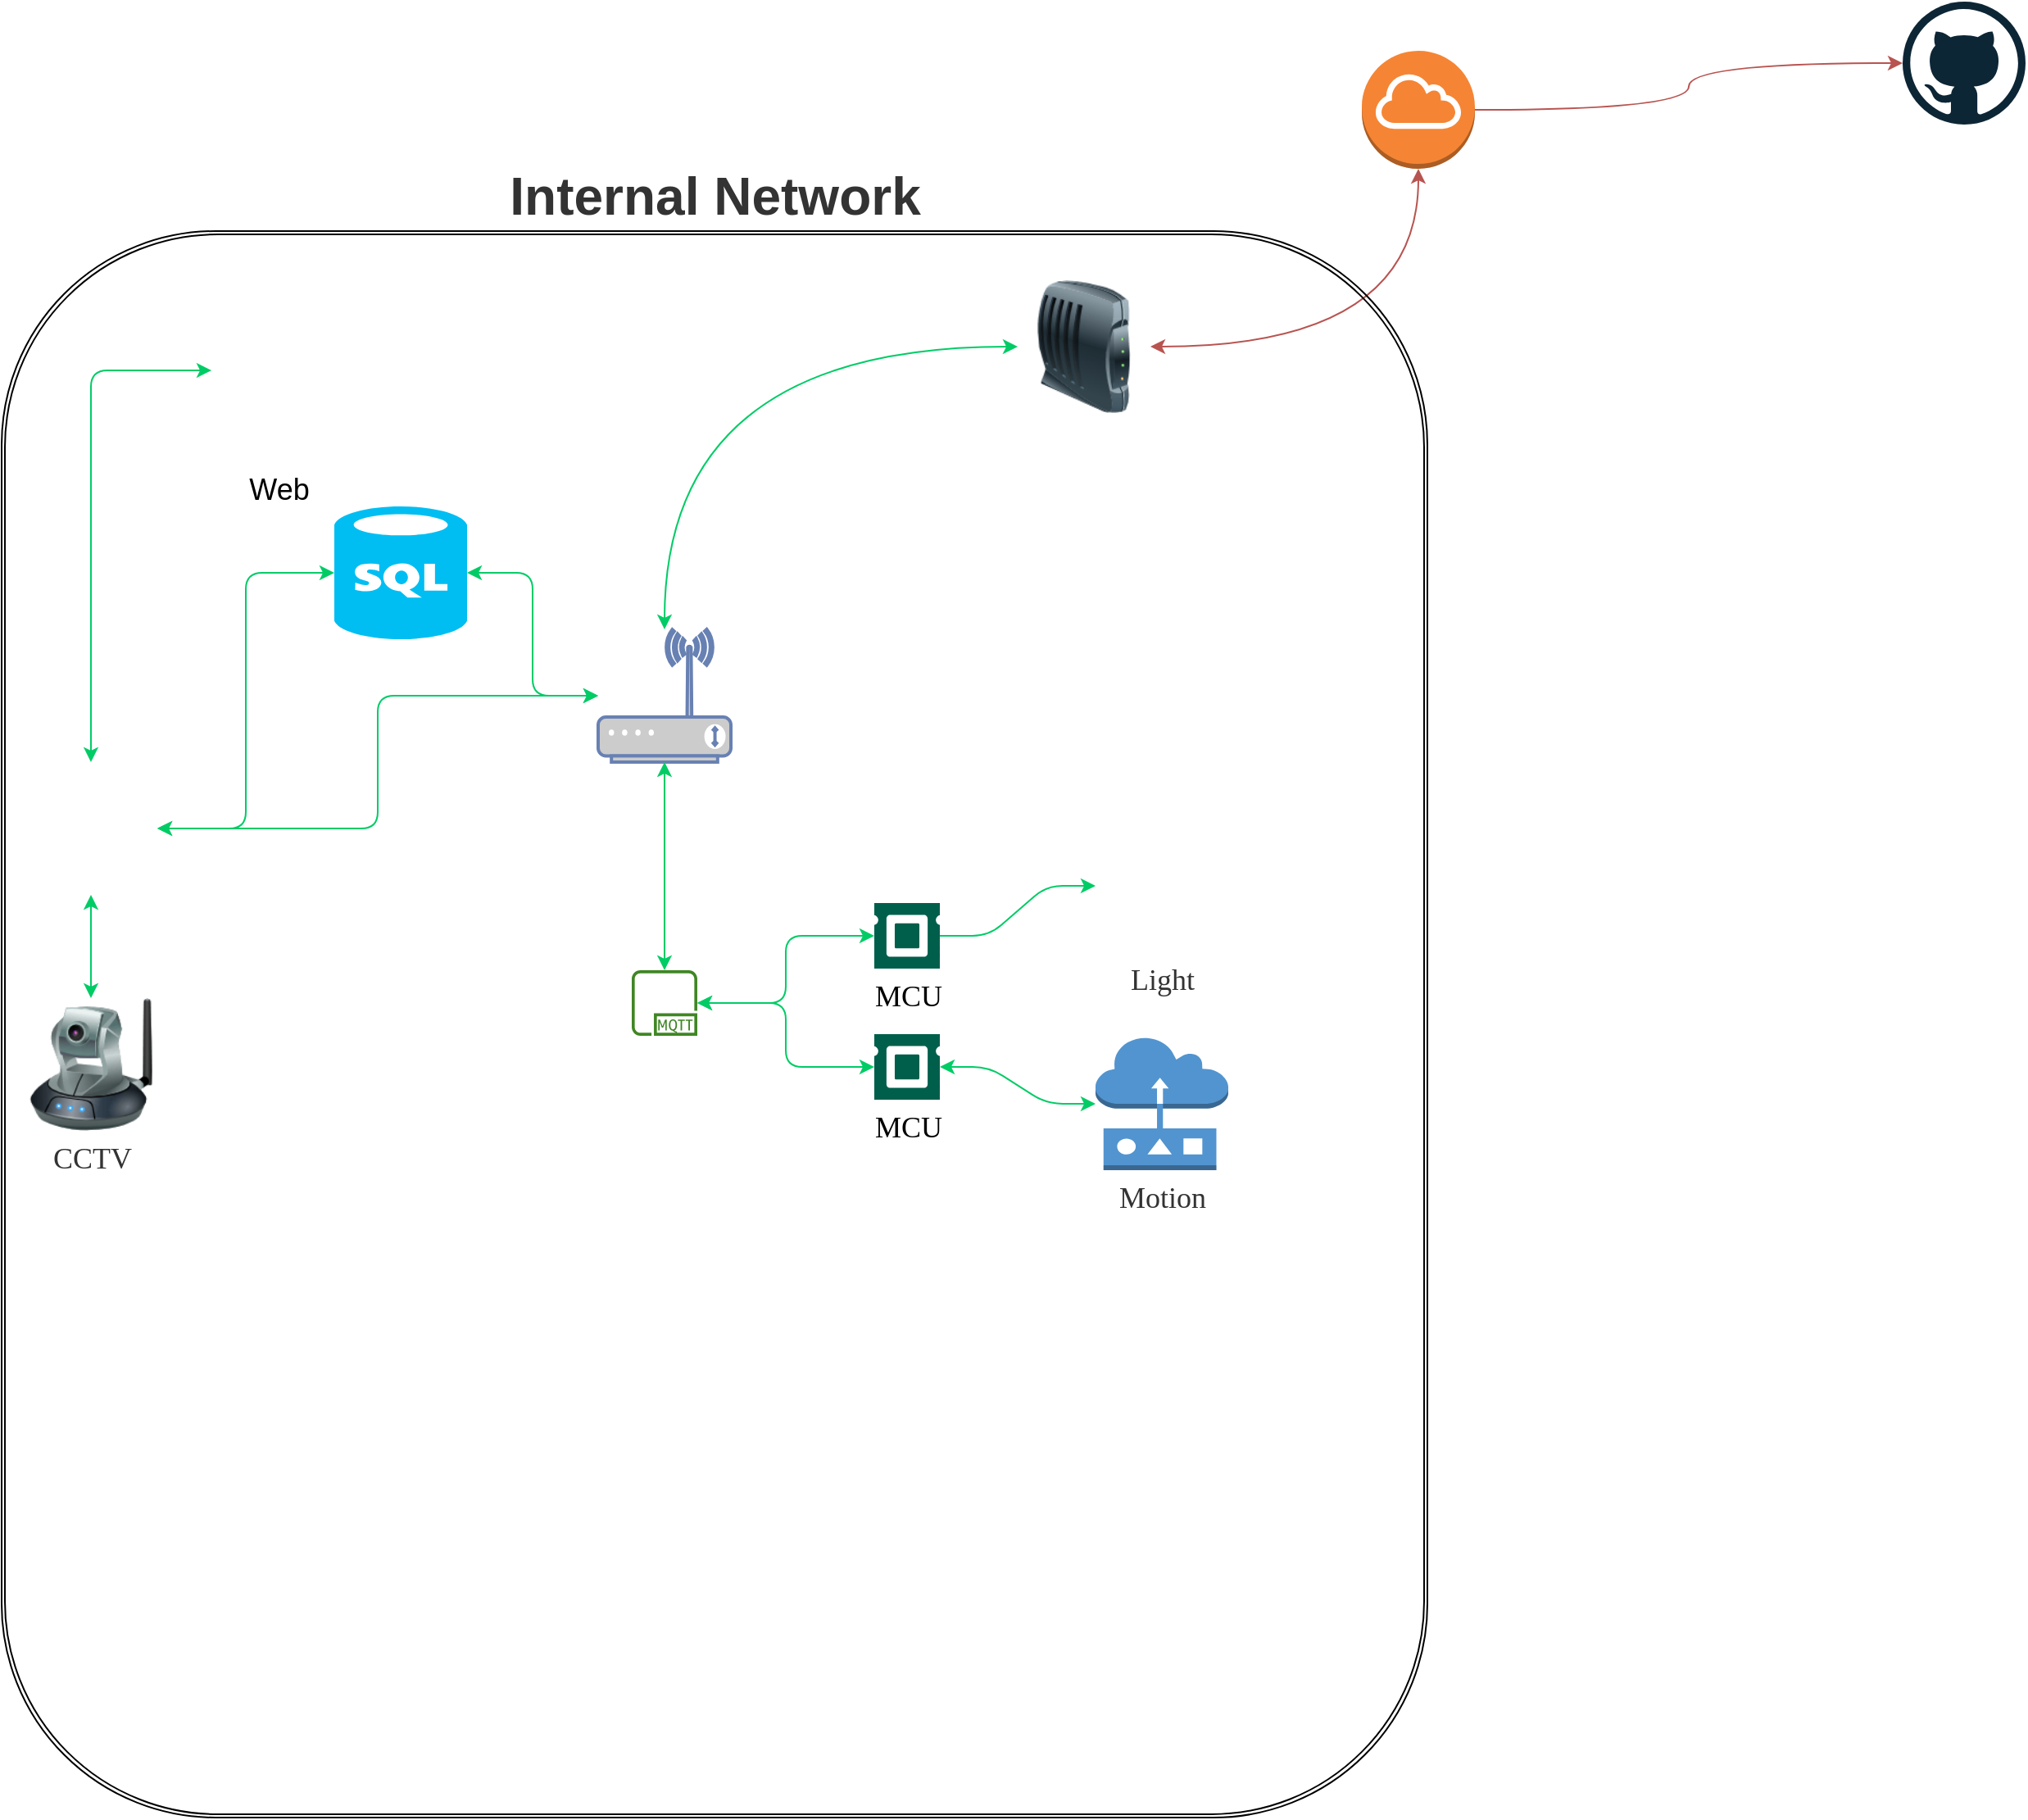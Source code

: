 <mxfile version="18.0.4" type="github">
  <diagram id="pVQxytGTDayc2jEEc_CP" name="페이지-1">
    <mxGraphModel dx="1624" dy="894" grid="0" gridSize="10" guides="1" tooltips="1" connect="1" arrows="1" fold="1" page="1" pageScale="1" pageWidth="1654" pageHeight="1169" background="none" math="0" shadow="0">
      <root>
        <mxCell id="0" />
        <object label="Internal Network" MCU="Sensor" id="1">
          <mxCell parent="0" />
        </object>
        <mxCell id="ETgPpj9uZT_xdQ4dbNcN-1" value="Web" style="shape=image;html=1;verticalAlign=top;verticalLabelPosition=bottom;labelBackgroundColor=none;imageAspect=0;aspect=fixed;image=https://cdn2.iconfinder.com/data/icons/boxicons-logos/24/bxl-flask-128.png;shadow=0;glass=0;labelBorderColor=none;fontSize=18;fillColor=none;gradientColor=#00FFFF;gradientDirection=radial;rounded=1;flipH=0;flipV=0;" vertex="1" parent="1">
          <mxGeometry x="188" y="230" width="81" height="81" as="geometry" />
        </mxCell>
        <mxCell id="DquklN-0w3ACO9VQhsgp-12" style="edgeStyle=elbowEdgeStyle;rounded=1;orthogonalLoop=1;jettySize=auto;html=1;startArrow=classic;startFill=1;strokeColor=#00CC66;" parent="1" source="DquklN-0w3ACO9VQhsgp-1" target="DquklN-0w3ACO9VQhsgp-11" edge="1">
          <mxGeometry relative="1" as="geometry" />
        </mxCell>
        <mxCell id="DquklN-0w3ACO9VQhsgp-1" value="" style="fontColor=#0066CC;verticalAlign=top;verticalLabelPosition=bottom;labelPosition=center;align=center;html=1;outlineConnect=0;fillColor=#CCCCCC;strokeColor=#6881B3;gradientColor=none;gradientDirection=north;strokeWidth=2;shape=mxgraph.networks.wireless_modem;rounded=1;" parent="1" vertex="1">
          <mxGeometry x="424" y="413" width="81" height="81" as="geometry" />
        </mxCell>
        <mxCell id="DquklN-0w3ACO9VQhsgp-11" value="" style="shape=image;html=1;verticalAlign=top;verticalLabelPosition=bottom;labelBackgroundColor=#ffffff;imageAspect=0;aspect=fixed;image=https://cdn1.iconfinder.com/data/icons/fruit-136/64/Fruit_iconfree_Filled_Outline_raspberry-healthy-organic-food-fruit_icon-128.png;rounded=1;" parent="1" vertex="1">
          <mxGeometry x="74" y="494" width="81" height="81" as="geometry" />
        </mxCell>
        <mxCell id="DquklN-0w3ACO9VQhsgp-18" value="" style="edgeStyle=elbowEdgeStyle;rounded=1;orthogonalLoop=1;jettySize=auto;html=1;fontSize=18;startArrow=classic;startFill=1;strokeColor=#00CC66;elbow=vertical;" parent="1" source="ETgPpj9uZT_xdQ4dbNcN-1" target="DquklN-0w3ACO9VQhsgp-11" edge="1">
          <mxGeometry relative="1" as="geometry">
            <mxPoint x="475.571" y="933" as="sourcePoint" />
            <Array as="points">
              <mxPoint x="178" y="255" />
            </Array>
          </mxGeometry>
        </mxCell>
        <mxCell id="ETgPpj9uZT_xdQ4dbNcN-68" style="edgeStyle=elbowEdgeStyle;rounded=1;orthogonalLoop=1;jettySize=auto;html=1;fontFamily=Verdana;fontSize=18;fontColor=#333333;startArrow=classic;startFill=1;endArrow=classic;endFill=1;strokeColor=#00CC66;" edge="1" parent="1" source="ETgPpj9uZT_xdQ4dbNcN-2" target="DquklN-0w3ACO9VQhsgp-11">
          <mxGeometry relative="1" as="geometry" />
        </mxCell>
        <mxCell id="ETgPpj9uZT_xdQ4dbNcN-69" style="edgeStyle=elbowEdgeStyle;rounded=1;orthogonalLoop=1;jettySize=auto;html=1;fontFamily=Verdana;fontSize=18;fontColor=#333333;startArrow=classic;startFill=1;endArrow=classic;endFill=1;strokeColor=#00CC66;" edge="1" parent="1" source="ETgPpj9uZT_xdQ4dbNcN-2" target="DquklN-0w3ACO9VQhsgp-1">
          <mxGeometry relative="1" as="geometry" />
        </mxCell>
        <mxCell id="ETgPpj9uZT_xdQ4dbNcN-2" value="" style="verticalLabelPosition=bottom;html=1;verticalAlign=top;align=center;strokeColor=none;fillColor=#00BEF2;shape=mxgraph.azure.sql_database;shadow=0;glass=0;labelBackgroundColor=none;labelBorderColor=default;fontSize=18;rounded=1;" vertex="1" parent="1">
          <mxGeometry x="263" y="338" width="81" height="81" as="geometry" />
        </mxCell>
        <mxCell id="ETgPpj9uZT_xdQ4dbNcN-35" style="edgeStyle=elbowEdgeStyle;rounded=1;orthogonalLoop=1;jettySize=auto;html=1;fontFamily=Verdana;fontSize=32;fontColor=#333333;startArrow=classic;startFill=1;endArrow=classic;endFill=1;strokeColor=#00CC66;" edge="1" parent="1" source="ETgPpj9uZT_xdQ4dbNcN-13" target="ETgPpj9uZT_xdQ4dbNcN-34">
          <mxGeometry relative="1" as="geometry" />
        </mxCell>
        <mxCell id="ETgPpj9uZT_xdQ4dbNcN-13" value="MCU" style="pointerEvents=1;shadow=0;dashed=0;html=1;strokeColor=none;fillColor=#005F4B;labelPosition=center;verticalLabelPosition=bottom;verticalAlign=top;align=center;outlineConnect=0;shape=mxgraph.veeam2.cpu;glass=0;labelBackgroundColor=none;labelBorderColor=none;fontSize=18;fontFamily=Verdana;rounded=1;flipH=0;" vertex="1" parent="1">
          <mxGeometry x="592.5" y="580" width="40" height="40" as="geometry" />
        </mxCell>
        <mxCell id="ETgPpj9uZT_xdQ4dbNcN-36" value="" style="edgeStyle=elbowEdgeStyle;rounded=1;orthogonalLoop=1;jettySize=auto;html=1;fontFamily=Verdana;fontSize=32;fontColor=#333333;startArrow=classic;startFill=1;endArrow=classic;endFill=1;strokeColor=#00CC66;" edge="1" parent="1" source="ETgPpj9uZT_xdQ4dbNcN-22" target="ETgPpj9uZT_xdQ4dbNcN-34">
          <mxGeometry relative="1" as="geometry" />
        </mxCell>
        <mxCell id="ETgPpj9uZT_xdQ4dbNcN-22" value="MCU" style="pointerEvents=1;shadow=0;dashed=0;html=1;strokeColor=none;fillColor=#005F4B;labelPosition=center;verticalLabelPosition=bottom;verticalAlign=top;align=center;outlineConnect=0;shape=mxgraph.veeam2.cpu;glass=0;labelBackgroundColor=none;labelBorderColor=none;fontSize=18;fontFamily=Verdana;rounded=1;flipH=0;" vertex="1" parent="1">
          <mxGeometry x="592.5" y="660" width="40" height="40" as="geometry" />
        </mxCell>
        <mxCell id="ETgPpj9uZT_xdQ4dbNcN-25" value="" style="edgeStyle=entityRelationEdgeStyle;rounded=1;orthogonalLoop=1;jettySize=auto;html=1;fontFamily=Verdana;fontSize=32;fontColor=#333333;startArrow=classic;startFill=1;strokeColor=#00CC66;elbow=vertical;endArrow=none;endFill=0;" edge="1" parent="1" source="ETgPpj9uZT_xdQ4dbNcN-23" target="ETgPpj9uZT_xdQ4dbNcN-13">
          <mxGeometry relative="1" as="geometry" />
        </mxCell>
        <mxCell id="ETgPpj9uZT_xdQ4dbNcN-23" value="Light" style="shape=image;html=1;verticalAlign=top;verticalLabelPosition=bottom;labelBackgroundColor=#ffffff;imageAspect=0;aspect=fixed;image=https://cdn2.iconfinder.com/data/icons/bitsies/128/Lightbulb-128.png;rounded=1;shadow=0;glass=0;dashed=1;labelBorderColor=none;fontFamily=Verdana;fontSize=18;fontColor=#333333;strokeWidth=1;fillColor=none;gradientColor=#00FFFF;gradientDirection=radial;" vertex="1" parent="1">
          <mxGeometry x="727.5" y="529" width="81" height="81" as="geometry" />
        </mxCell>
        <mxCell id="ETgPpj9uZT_xdQ4dbNcN-30" value="" style="edgeStyle=elbowEdgeStyle;rounded=1;orthogonalLoop=1;jettySize=auto;html=1;fontFamily=Verdana;fontSize=32;fontColor=#333333;startArrow=classic;startFill=1;endArrow=classic;endFill=1;strokeColor=#00CC66;elbow=vertical;" edge="1" parent="1" source="ETgPpj9uZT_xdQ4dbNcN-27" target="DquklN-0w3ACO9VQhsgp-11">
          <mxGeometry relative="1" as="geometry" />
        </mxCell>
        <mxCell id="ETgPpj9uZT_xdQ4dbNcN-27" value="CCTV" style="image;html=1;image=img/lib/clip_art/networking/Ip_Camera_128x128.png;rounded=1;shadow=0;glass=0;dashed=1;labelBackgroundColor=none;labelBorderColor=none;fontFamily=Verdana;fontSize=18;fontColor=#333333;strokeWidth=1;fillColor=none;gradientColor=#00FFFF;gradientDirection=radial;flipH=0;flipV=0;" vertex="1" parent="1">
          <mxGeometry x="74" y="638" width="81" height="81" as="geometry" />
        </mxCell>
        <mxCell id="ETgPpj9uZT_xdQ4dbNcN-38" value="" style="edgeStyle=entityRelationEdgeStyle;rounded=1;orthogonalLoop=1;jettySize=auto;html=1;fontFamily=Verdana;fontSize=18;fontColor=#333333;startArrow=classic;startFill=1;endArrow=classic;endFill=1;strokeColor=#00CC66;elbow=vertical;" edge="1" parent="1" source="ETgPpj9uZT_xdQ4dbNcN-31" target="ETgPpj9uZT_xdQ4dbNcN-22">
          <mxGeometry relative="1" as="geometry" />
        </mxCell>
        <mxCell id="ETgPpj9uZT_xdQ4dbNcN-31" value="Motion" style="outlineConnect=0;dashed=0;verticalLabelPosition=bottom;verticalAlign=top;align=center;html=1;shape=mxgraph.aws3.sensor;fillColor=#5294CF;gradientColor=none;rounded=1;shadow=0;glass=0;labelBackgroundColor=none;labelBorderColor=none;fontFamily=Verdana;fontSize=18;fontColor=#333333;strokeWidth=1;" vertex="1" parent="1">
          <mxGeometry x="727.5" y="662" width="81" height="81" as="geometry" />
        </mxCell>
        <mxCell id="ETgPpj9uZT_xdQ4dbNcN-37" value="" style="rounded=1;orthogonalLoop=1;jettySize=auto;html=1;fontFamily=Verdana;fontSize=32;fontColor=#333333;startArrow=classic;startFill=1;endArrow=classic;endFill=1;strokeColor=#00CC66;elbow=vertical;edgeStyle=elbowEdgeStyle;" edge="1" parent="1" source="ETgPpj9uZT_xdQ4dbNcN-34" target="DquklN-0w3ACO9VQhsgp-1">
          <mxGeometry relative="1" as="geometry">
            <mxPoint x="401" y="534" as="targetPoint" />
          </mxGeometry>
        </mxCell>
        <mxCell id="ETgPpj9uZT_xdQ4dbNcN-34" value="" style="sketch=0;outlineConnect=0;fontColor=#232F3E;gradientColor=none;fillColor=#3F8624;strokeColor=none;dashed=0;verticalLabelPosition=bottom;verticalAlign=top;align=center;html=1;fontSize=12;fontStyle=0;aspect=fixed;pointerEvents=1;shape=mxgraph.aws4.mqtt_protocol;rounded=1;shadow=0;glass=0;labelBackgroundColor=none;labelBorderColor=none;fontFamily=Verdana;" vertex="1" parent="1">
          <mxGeometry x="444.5" y="621" width="40" height="40" as="geometry" />
        </mxCell>
        <mxCell id="DquklN-0w3ACO9VQhsgp-8" value="" style="edgeStyle=orthogonalEdgeStyle;rounded=1;orthogonalLoop=1;jettySize=auto;html=1;curved=1;startArrow=classic;startFill=1;strokeColor=#00CC66;" parent="1" source="DquklN-0w3ACO9VQhsgp-5" target="DquklN-0w3ACO9VQhsgp-1" edge="1">
          <mxGeometry relative="1" as="geometry" />
        </mxCell>
        <mxCell id="DquklN-0w3ACO9VQhsgp-5" value="" style="image;html=1;image=img/lib/clip_art/networking/Modem_128x128.png;rounded=1;" parent="1" vertex="1">
          <mxGeometry x="680" y="200" width="81" height="81" as="geometry" />
        </mxCell>
        <mxCell id="ETgPpj9uZT_xdQ4dbNcN-40" value="Internet" parent="0" />
        <mxCell id="DquklN-0w3ACO9VQhsgp-6" value="" style="outlineConnect=0;dashed=0;verticalLabelPosition=bottom;verticalAlign=top;align=center;html=1;shape=mxgraph.aws3.internet_gateway;fillColor=#F58534;gradientColor=none;rounded=1;" parent="ETgPpj9uZT_xdQ4dbNcN-40" vertex="1">
          <mxGeometry x="890" y="60" width="69" height="72" as="geometry" />
        </mxCell>
        <mxCell id="DquklN-0w3ACO9VQhsgp-7" style="edgeStyle=orthogonalEdgeStyle;rounded=1;orthogonalLoop=1;jettySize=auto;html=1;elbow=vertical;fillColor=#f8cecc;strokeColor=#b85450;curved=1;startArrow=classic;startFill=1;" parent="ETgPpj9uZT_xdQ4dbNcN-40" source="DquklN-0w3ACO9VQhsgp-5" target="DquklN-0w3ACO9VQhsgp-6" edge="1">
          <mxGeometry relative="1" as="geometry" />
        </mxCell>
        <mxCell id="DquklN-0w3ACO9VQhsgp-16" style="edgeStyle=orthogonalEdgeStyle;curved=1;rounded=1;orthogonalLoop=1;jettySize=auto;html=1;fontSize=11;startArrow=none;startFill=0;elbow=vertical;strokeColor=#b85450;fillColor=#f8cecc;" parent="ETgPpj9uZT_xdQ4dbNcN-40" source="DquklN-0w3ACO9VQhsgp-6" target="ETgPpj9uZT_xdQ4dbNcN-12" edge="1">
          <mxGeometry relative="1" as="geometry">
            <mxPoint x="1270" y="96" as="targetPoint" />
          </mxGeometry>
        </mxCell>
        <mxCell id="ETgPpj9uZT_xdQ4dbNcN-12" value="" style="dashed=0;outlineConnect=0;html=1;align=center;labelPosition=center;verticalLabelPosition=bottom;verticalAlign=top;shape=mxgraph.weblogos.github;shadow=0;glass=0;labelBackgroundColor=none;labelBorderColor=default;fontSize=18;strokeWidth=1;fillColor=none;gradientColor=#00FFFF;gradientDirection=radial;rounded=1;" vertex="1" parent="ETgPpj9uZT_xdQ4dbNcN-40">
          <mxGeometry x="1220" y="30" width="75" height="75" as="geometry" />
        </mxCell>
        <mxCell id="ETgPpj9uZT_xdQ4dbNcN-39" value="Frame" parent="0" />
        <mxCell id="DquklN-0w3ACO9VQhsgp-13" value="Internal Network" style="shape=ext;double=1;rounded=1;gradientDirection=radial;shadow=0;glass=0;fillColor=none;verticalAlign=bottom;fontSize=32;fontStyle=1;horizontal=1;labelPosition=center;verticalLabelPosition=top;align=center;labelBackgroundColor=none;labelBorderColor=none;html=1;spacingTop=0;fontColor=#333333;" parent="ETgPpj9uZT_xdQ4dbNcN-39" vertex="1">
          <mxGeometry x="60" y="170" width="870" height="968" as="geometry" />
        </mxCell>
      </root>
    </mxGraphModel>
  </diagram>
</mxfile>
